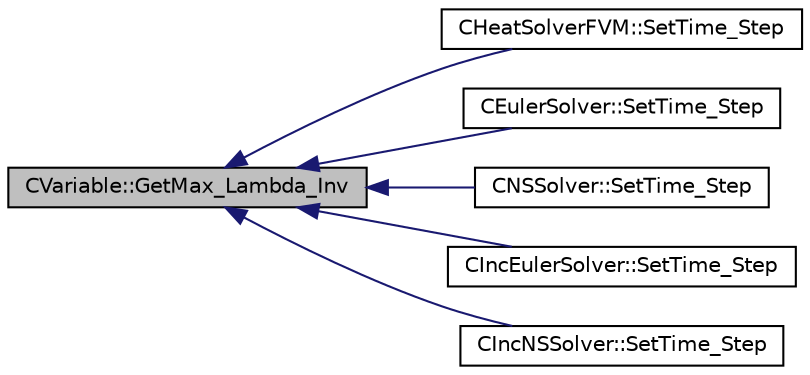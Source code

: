 digraph "CVariable::GetMax_Lambda_Inv"
{
  edge [fontname="Helvetica",fontsize="10",labelfontname="Helvetica",labelfontsize="10"];
  node [fontname="Helvetica",fontsize="10",shape=record];
  rankdir="LR";
  Node1749 [label="CVariable::GetMax_Lambda_Inv",height=0.2,width=0.4,color="black", fillcolor="grey75", style="filled", fontcolor="black"];
  Node1749 -> Node1750 [dir="back",color="midnightblue",fontsize="10",style="solid",fontname="Helvetica"];
  Node1750 [label="CHeatSolverFVM::SetTime_Step",height=0.2,width=0.4,color="black", fillcolor="white", style="filled",URL="$class_c_heat_solver_f_v_m.html#a5d2dc86ae38a3f979cfce8bf7bccdaa8",tooltip="A virtual member. "];
  Node1749 -> Node1751 [dir="back",color="midnightblue",fontsize="10",style="solid",fontname="Helvetica"];
  Node1751 [label="CEulerSolver::SetTime_Step",height=0.2,width=0.4,color="black", fillcolor="white", style="filled",URL="$class_c_euler_solver.html#aeed500154a5961eb2bfbd2e646a9b25f",tooltip="Compute the time step for solving the Euler equations. "];
  Node1749 -> Node1752 [dir="back",color="midnightblue",fontsize="10",style="solid",fontname="Helvetica"];
  Node1752 [label="CNSSolver::SetTime_Step",height=0.2,width=0.4,color="black", fillcolor="white", style="filled",URL="$class_c_n_s_solver.html#a340a62e197f7386736db85967e586804",tooltip="Compute the time step for solving the Navier-Stokes equations with turbulence model. "];
  Node1749 -> Node1753 [dir="back",color="midnightblue",fontsize="10",style="solid",fontname="Helvetica"];
  Node1753 [label="CIncEulerSolver::SetTime_Step",height=0.2,width=0.4,color="black", fillcolor="white", style="filled",URL="$class_c_inc_euler_solver.html#a875187880aa80b37f7d200526f9883ba",tooltip="Compute the time step for solving the Euler equations. "];
  Node1749 -> Node1754 [dir="back",color="midnightblue",fontsize="10",style="solid",fontname="Helvetica"];
  Node1754 [label="CIncNSSolver::SetTime_Step",height=0.2,width=0.4,color="black", fillcolor="white", style="filled",URL="$class_c_inc_n_s_solver.html#a50e3b8e05bda6be8be79b9068c06bd4e",tooltip="Compute the time step for solving the Navier-Stokes equations with turbulence model. "];
}
